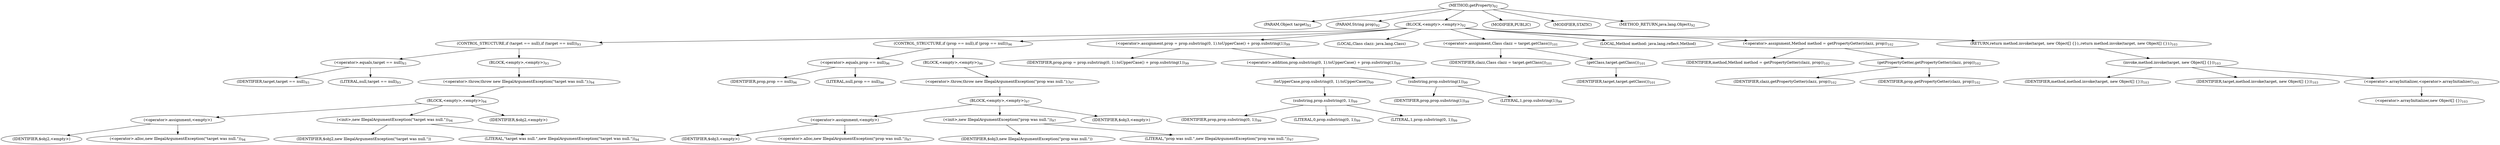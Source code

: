 digraph "getProperty" {  
"190" [label = <(METHOD,getProperty)<SUB>92</SUB>> ]
"191" [label = <(PARAM,Object target)<SUB>92</SUB>> ]
"192" [label = <(PARAM,String prop)<SUB>92</SUB>> ]
"193" [label = <(BLOCK,&lt;empty&gt;,&lt;empty&gt;)<SUB>92</SUB>> ]
"194" [label = <(CONTROL_STRUCTURE,if (target == null),if (target == null))<SUB>93</SUB>> ]
"195" [label = <(&lt;operator&gt;.equals,target == null)<SUB>93</SUB>> ]
"196" [label = <(IDENTIFIER,target,target == null)<SUB>93</SUB>> ]
"197" [label = <(LITERAL,null,target == null)<SUB>93</SUB>> ]
"198" [label = <(BLOCK,&lt;empty&gt;,&lt;empty&gt;)<SUB>93</SUB>> ]
"199" [label = <(&lt;operator&gt;.throw,throw new IllegalArgumentException(&quot;target was null.&quot;);)<SUB>94</SUB>> ]
"200" [label = <(BLOCK,&lt;empty&gt;,&lt;empty&gt;)<SUB>94</SUB>> ]
"201" [label = <(&lt;operator&gt;.assignment,&lt;empty&gt;)> ]
"202" [label = <(IDENTIFIER,$obj2,&lt;empty&gt;)> ]
"203" [label = <(&lt;operator&gt;.alloc,new IllegalArgumentException(&quot;target was null.&quot;))<SUB>94</SUB>> ]
"204" [label = <(&lt;init&gt;,new IllegalArgumentException(&quot;target was null.&quot;))<SUB>94</SUB>> ]
"205" [label = <(IDENTIFIER,$obj2,new IllegalArgumentException(&quot;target was null.&quot;))> ]
"206" [label = <(LITERAL,&quot;target was null.&quot;,new IllegalArgumentException(&quot;target was null.&quot;))<SUB>94</SUB>> ]
"207" [label = <(IDENTIFIER,$obj2,&lt;empty&gt;)> ]
"208" [label = <(CONTROL_STRUCTURE,if (prop == null),if (prop == null))<SUB>96</SUB>> ]
"209" [label = <(&lt;operator&gt;.equals,prop == null)<SUB>96</SUB>> ]
"210" [label = <(IDENTIFIER,prop,prop == null)<SUB>96</SUB>> ]
"211" [label = <(LITERAL,null,prop == null)<SUB>96</SUB>> ]
"212" [label = <(BLOCK,&lt;empty&gt;,&lt;empty&gt;)<SUB>96</SUB>> ]
"213" [label = <(&lt;operator&gt;.throw,throw new IllegalArgumentException(&quot;prop was null.&quot;);)<SUB>97</SUB>> ]
"214" [label = <(BLOCK,&lt;empty&gt;,&lt;empty&gt;)<SUB>97</SUB>> ]
"215" [label = <(&lt;operator&gt;.assignment,&lt;empty&gt;)> ]
"216" [label = <(IDENTIFIER,$obj3,&lt;empty&gt;)> ]
"217" [label = <(&lt;operator&gt;.alloc,new IllegalArgumentException(&quot;prop was null.&quot;))<SUB>97</SUB>> ]
"218" [label = <(&lt;init&gt;,new IllegalArgumentException(&quot;prop was null.&quot;))<SUB>97</SUB>> ]
"219" [label = <(IDENTIFIER,$obj3,new IllegalArgumentException(&quot;prop was null.&quot;))> ]
"220" [label = <(LITERAL,&quot;prop was null.&quot;,new IllegalArgumentException(&quot;prop was null.&quot;))<SUB>97</SUB>> ]
"221" [label = <(IDENTIFIER,$obj3,&lt;empty&gt;)> ]
"222" [label = <(&lt;operator&gt;.assignment,prop = prop.substring(0, 1).toUpperCase() + prop.substring(1))<SUB>99</SUB>> ]
"223" [label = <(IDENTIFIER,prop,prop = prop.substring(0, 1).toUpperCase() + prop.substring(1))<SUB>99</SUB>> ]
"224" [label = <(&lt;operator&gt;.addition,prop.substring(0, 1).toUpperCase() + prop.substring(1))<SUB>99</SUB>> ]
"225" [label = <(toUpperCase,prop.substring(0, 1).toUpperCase())<SUB>99</SUB>> ]
"226" [label = <(substring,prop.substring(0, 1))<SUB>99</SUB>> ]
"227" [label = <(IDENTIFIER,prop,prop.substring(0, 1))<SUB>99</SUB>> ]
"228" [label = <(LITERAL,0,prop.substring(0, 1))<SUB>99</SUB>> ]
"229" [label = <(LITERAL,1,prop.substring(0, 1))<SUB>99</SUB>> ]
"230" [label = <(substring,prop.substring(1))<SUB>99</SUB>> ]
"231" [label = <(IDENTIFIER,prop,prop.substring(1))<SUB>99</SUB>> ]
"232" [label = <(LITERAL,1,prop.substring(1))<SUB>99</SUB>> ]
"233" [label = <(LOCAL,Class clazz: java.lang.Class)> ]
"234" [label = <(&lt;operator&gt;.assignment,Class clazz = target.getClass())<SUB>101</SUB>> ]
"235" [label = <(IDENTIFIER,clazz,Class clazz = target.getClass())<SUB>101</SUB>> ]
"236" [label = <(getClass,target.getClass())<SUB>101</SUB>> ]
"237" [label = <(IDENTIFIER,target,target.getClass())<SUB>101</SUB>> ]
"238" [label = <(LOCAL,Method method: java.lang.reflect.Method)> ]
"239" [label = <(&lt;operator&gt;.assignment,Method method = getPropertyGetter(clazz, prop))<SUB>102</SUB>> ]
"240" [label = <(IDENTIFIER,method,Method method = getPropertyGetter(clazz, prop))<SUB>102</SUB>> ]
"241" [label = <(getPropertyGetter,getPropertyGetter(clazz, prop))<SUB>102</SUB>> ]
"242" [label = <(IDENTIFIER,clazz,getPropertyGetter(clazz, prop))<SUB>102</SUB>> ]
"243" [label = <(IDENTIFIER,prop,getPropertyGetter(clazz, prop))<SUB>102</SUB>> ]
"244" [label = <(RETURN,return method.invoke(target, new Object[] {});,return method.invoke(target, new Object[] {});)<SUB>103</SUB>> ]
"245" [label = <(invoke,method.invoke(target, new Object[] {}))<SUB>103</SUB>> ]
"246" [label = <(IDENTIFIER,method,method.invoke(target, new Object[] {}))<SUB>103</SUB>> ]
"247" [label = <(IDENTIFIER,target,method.invoke(target, new Object[] {}))<SUB>103</SUB>> ]
"248" [label = <(&lt;operator&gt;.arrayInitializer,&lt;operator&gt;.arrayInitializer)<SUB>103</SUB>> ]
"249" [label = <(&lt;operator&gt;.arrayInitializer,new Object[] {})<SUB>103</SUB>> ]
"250" [label = <(MODIFIER,PUBLIC)> ]
"251" [label = <(MODIFIER,STATIC)> ]
"252" [label = <(METHOD_RETURN,java.lang.Object)<SUB>92</SUB>> ]
  "190" -> "191" 
  "190" -> "192" 
  "190" -> "193" 
  "190" -> "250" 
  "190" -> "251" 
  "190" -> "252" 
  "193" -> "194" 
  "193" -> "208" 
  "193" -> "222" 
  "193" -> "233" 
  "193" -> "234" 
  "193" -> "238" 
  "193" -> "239" 
  "193" -> "244" 
  "194" -> "195" 
  "194" -> "198" 
  "195" -> "196" 
  "195" -> "197" 
  "198" -> "199" 
  "199" -> "200" 
  "200" -> "201" 
  "200" -> "204" 
  "200" -> "207" 
  "201" -> "202" 
  "201" -> "203" 
  "204" -> "205" 
  "204" -> "206" 
  "208" -> "209" 
  "208" -> "212" 
  "209" -> "210" 
  "209" -> "211" 
  "212" -> "213" 
  "213" -> "214" 
  "214" -> "215" 
  "214" -> "218" 
  "214" -> "221" 
  "215" -> "216" 
  "215" -> "217" 
  "218" -> "219" 
  "218" -> "220" 
  "222" -> "223" 
  "222" -> "224" 
  "224" -> "225" 
  "224" -> "230" 
  "225" -> "226" 
  "226" -> "227" 
  "226" -> "228" 
  "226" -> "229" 
  "230" -> "231" 
  "230" -> "232" 
  "234" -> "235" 
  "234" -> "236" 
  "236" -> "237" 
  "239" -> "240" 
  "239" -> "241" 
  "241" -> "242" 
  "241" -> "243" 
  "244" -> "245" 
  "245" -> "246" 
  "245" -> "247" 
  "245" -> "248" 
  "248" -> "249" 
}
